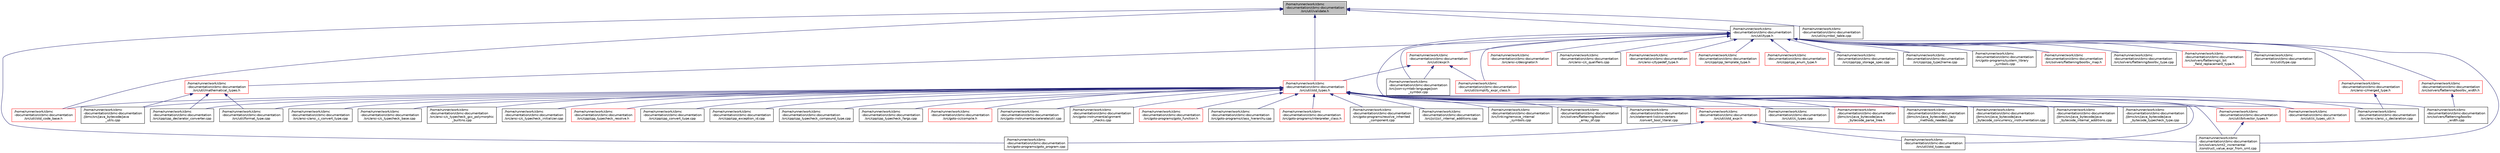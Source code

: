 digraph "/home/runner/work/cbmc-documentation/cbmc-documentation/src/util/validate.h"
{
 // LATEX_PDF_SIZE
  bgcolor="transparent";
  edge [fontname="Helvetica",fontsize="10",labelfontname="Helvetica",labelfontsize="10"];
  node [fontname="Helvetica",fontsize="10",shape=record];
  Node1 [label="/home/runner/work/cbmc\l-documentation/cbmc-documentation\l/src/util/validate.h",height=0.2,width=0.4,color="black", fillcolor="grey75", style="filled", fontcolor="black",tooltip=" "];
  Node1 -> Node2 [dir="back",color="midnightblue",fontsize="10",style="solid",fontname="Helvetica"];
  Node2 [label="/home/runner/work/cbmc\l-documentation/cbmc-documentation\l/src/goto-programs/goto_program.cpp",height=0.2,width=0.4,color="black",URL="$goto__program_8cpp.html",tooltip=" "];
  Node1 -> Node3 [dir="back",color="midnightblue",fontsize="10",style="solid",fontname="Helvetica"];
  Node3 [label="/home/runner/work/cbmc\l-documentation/cbmc-documentation\l/src/util/type.h",height=0.2,width=0.4,color="black",URL="$type_8h.html",tooltip=" "];
  Node3 -> Node4 [dir="back",color="midnightblue",fontsize="10",style="solid",fontname="Helvetica"];
  Node4 [label="/home/runner/work/cbmc\l-documentation/cbmc-documentation\l/src/ansi-c/merged_type.h",height=0.2,width=0.4,color="red",URL="$merged__type_8h.html",tooltip=" "];
  Node4 -> Node5 [dir="back",color="midnightblue",fontsize="10",style="solid",fontname="Helvetica"];
  Node5 [label="/home/runner/work/cbmc\l-documentation/cbmc-documentation\l/src/ansi-c/ansi_c_declaration.cpp",height=0.2,width=0.4,color="black",URL="$ansi__c__declaration_8cpp.html",tooltip=" "];
  Node3 -> Node10 [dir="back",color="midnightblue",fontsize="10",style="solid",fontname="Helvetica"];
  Node10 [label="/home/runner/work/cbmc\l-documentation/cbmc-documentation\l/src/ansi-c/designator.h",height=0.2,width=0.4,color="red",URL="$designator_8h.html",tooltip=" "];
  Node3 -> Node51 [dir="back",color="midnightblue",fontsize="10",style="solid",fontname="Helvetica"];
  Node51 [label="/home/runner/work/cbmc\l-documentation/cbmc-documentation\l/src/ansi-c/c_qualifiers.cpp",height=0.2,width=0.4,color="black",URL="$c__qualifiers_8cpp.html",tooltip=" "];
  Node3 -> Node52 [dir="back",color="midnightblue",fontsize="10",style="solid",fontname="Helvetica"];
  Node52 [label="/home/runner/work/cbmc\l-documentation/cbmc-documentation\l/src/ansi-c/typedef_type.h",height=0.2,width=0.4,color="red",URL="$typedef__type_8h.html",tooltip=" "];
  Node3 -> Node53 [dir="back",color="midnightblue",fontsize="10",style="solid",fontname="Helvetica"];
  Node53 [label="/home/runner/work/cbmc\l-documentation/cbmc-documentation\l/src/cpp/cpp_template_type.h",height=0.2,width=0.4,color="red",URL="$cpp__template__type_8h.html",tooltip=" "];
  Node3 -> Node71 [dir="back",color="midnightblue",fontsize="10",style="solid",fontname="Helvetica"];
  Node71 [label="/home/runner/work/cbmc\l-documentation/cbmc-documentation\l/src/cpp/cpp_enum_type.h",height=0.2,width=0.4,color="red",URL="$cpp__enum__type_8h.html",tooltip=" "];
  Node3 -> Node73 [dir="back",color="midnightblue",fontsize="10",style="solid",fontname="Helvetica"];
  Node73 [label="/home/runner/work/cbmc\l-documentation/cbmc-documentation\l/src/cpp/cpp_storage_spec.cpp",height=0.2,width=0.4,color="black",URL="$cpp__storage__spec_8cpp.html",tooltip=" "];
  Node3 -> Node74 [dir="back",color="midnightblue",fontsize="10",style="solid",fontname="Helvetica"];
  Node74 [label="/home/runner/work/cbmc\l-documentation/cbmc-documentation\l/src/cpp/cpp_type2name.cpp",height=0.2,width=0.4,color="black",URL="$cpp__type2name_8cpp.html",tooltip=" "];
  Node3 -> Node75 [dir="back",color="midnightblue",fontsize="10",style="solid",fontname="Helvetica"];
  Node75 [label="/home/runner/work/cbmc\l-documentation/cbmc-documentation\l/src/goto-programs/system_library\l_symbols.cpp",height=0.2,width=0.4,color="black",URL="$system__library__symbols_8cpp.html",tooltip=" "];
  Node3 -> Node76 [dir="back",color="midnightblue",fontsize="10",style="solid",fontname="Helvetica"];
  Node76 [label="/home/runner/work/cbmc\l-documentation/cbmc-documentation\l/src/json-symtab-language/json\l_symbol.cpp",height=0.2,width=0.4,color="black",URL="$json__symbol_8cpp.html",tooltip=" "];
  Node3 -> Node77 [dir="back",color="midnightblue",fontsize="10",style="solid",fontname="Helvetica"];
  Node77 [label="/home/runner/work/cbmc\l-documentation/cbmc-documentation\l/src/solvers/flattening/boolbv_width.h",height=0.2,width=0.4,color="red",URL="$boolbv__width_8h.html",tooltip=" "];
  Node77 -> Node158 [dir="back",color="midnightblue",fontsize="10",style="solid",fontname="Helvetica"];
  Node158 [label="/home/runner/work/cbmc\l-documentation/cbmc-documentation\l/src/solvers/flattening/boolbv\l_width.cpp",height=0.2,width=0.4,color="black",URL="$boolbv__width_8cpp.html",tooltip=" "];
  Node3 -> Node176 [dir="back",color="midnightblue",fontsize="10",style="solid",fontname="Helvetica"];
  Node176 [label="/home/runner/work/cbmc\l-documentation/cbmc-documentation\l/src/solvers/flattening/boolbv_map.h",height=0.2,width=0.4,color="red",URL="$boolbv__map_8h.html",tooltip=" "];
  Node3 -> Node178 [dir="back",color="midnightblue",fontsize="10",style="solid",fontname="Helvetica"];
  Node178 [label="/home/runner/work/cbmc\l-documentation/cbmc-documentation\l/src/solvers/flattening/boolbv_type.cpp",height=0.2,width=0.4,color="black",URL="$boolbv__type_8cpp.html",tooltip=" "];
  Node3 -> Node179 [dir="back",color="midnightblue",fontsize="10",style="solid",fontname="Helvetica"];
  Node179 [label="/home/runner/work/cbmc\l-documentation/cbmc-documentation\l/src/solvers/flattening/c_bit\l_field_replacement_type.h",height=0.2,width=0.4,color="red",URL="$c__bit__field__replacement__type_8h.html",tooltip=" "];
  Node3 -> Node181 [dir="back",color="midnightblue",fontsize="10",style="solid",fontname="Helvetica"];
  Node181 [label="/home/runner/work/cbmc\l-documentation/cbmc-documentation\l/src/solvers/smt2_incremental\l/construct_value_expr_from_smt.cpp",height=0.2,width=0.4,color="black",URL="$construct__value__expr__from__smt_8cpp.html",tooltip=" "];
  Node3 -> Node182 [dir="back",color="midnightblue",fontsize="10",style="solid",fontname="Helvetica"];
  Node182 [label="/home/runner/work/cbmc\l-documentation/cbmc-documentation\l/src/util/expr.h",height=0.2,width=0.4,color="red",URL="$expr_8h.html",tooltip=" "];
  Node182 -> Node76 [dir="back",color="midnightblue",fontsize="10",style="solid",fontname="Helvetica"];
  Node182 -> Node1037 [dir="back",color="midnightblue",fontsize="10",style="solid",fontname="Helvetica"];
  Node1037 [label="/home/runner/work/cbmc\l-documentation/cbmc-documentation\l/src/util/std_types.h",height=0.2,width=0.4,color="red",URL="$std__types_8h.html",tooltip=" "];
  Node1037 -> Node261 [dir="back",color="midnightblue",fontsize="10",style="solid",fontname="Helvetica"];
  Node261 [label="/home/runner/work/cbmc\l-documentation/cbmc-documentation\l/src/ansi-c/ansi_c_convert_type.cpp",height=0.2,width=0.4,color="black",URL="$ansi__c__convert__type_8cpp.html",tooltip=" "];
  Node1037 -> Node5 [dir="back",color="midnightblue",fontsize="10",style="solid",fontname="Helvetica"];
  Node1037 -> Node16 [dir="back",color="midnightblue",fontsize="10",style="solid",fontname="Helvetica"];
  Node16 [label="/home/runner/work/cbmc\l-documentation/cbmc-documentation\l/src/ansi-c/c_typecheck_base.cpp",height=0.2,width=0.4,color="black",URL="$c__typecheck__base_8cpp.html",tooltip=" "];
  Node1037 -> Node19 [dir="back",color="midnightblue",fontsize="10",style="solid",fontname="Helvetica"];
  Node19 [label="/home/runner/work/cbmc\l-documentation/cbmc-documentation\l/src/ansi-c/c_typecheck_gcc_polymorphic\l_builtins.cpp",height=0.2,width=0.4,color="black",URL="$c__typecheck__gcc__polymorphic__builtins_8cpp.html",tooltip=" "];
  Node1037 -> Node20 [dir="back",color="midnightblue",fontsize="10",style="solid",fontname="Helvetica"];
  Node20 [label="/home/runner/work/cbmc\l-documentation/cbmc-documentation\l/src/ansi-c/c_typecheck_initializer.cpp",height=0.2,width=0.4,color="black",URL="$c__typecheck__initializer_8cpp.html",tooltip=" "];
  Node1037 -> Node278 [dir="back",color="midnightblue",fontsize="10",style="solid",fontname="Helvetica"];
  Node278 [label="/home/runner/work/cbmc\l-documentation/cbmc-documentation\l/src/cpp/cpp_typecheck_resolve.h",height=0.2,width=0.4,color="red",URL="$cpp__typecheck__resolve_8h.html",tooltip=" "];
  Node1037 -> Node66 [dir="back",color="midnightblue",fontsize="10",style="solid",fontname="Helvetica"];
  Node66 [label="/home/runner/work/cbmc\l-documentation/cbmc-documentation\l/src/cpp/cpp_convert_type.cpp",height=0.2,width=0.4,color="black",URL="$cpp__convert__type_8cpp.html",tooltip=" "];
  Node1037 -> Node25 [dir="back",color="midnightblue",fontsize="10",style="solid",fontname="Helvetica"];
  Node25 [label="/home/runner/work/cbmc\l-documentation/cbmc-documentation\l/src/cpp/cpp_declarator_converter.cpp",height=0.2,width=0.4,color="black",URL="$cpp__declarator__converter_8cpp.html",tooltip=" "];
  Node1037 -> Node944 [dir="back",color="midnightblue",fontsize="10",style="solid",fontname="Helvetica"];
  Node944 [label="/home/runner/work/cbmc\l-documentation/cbmc-documentation\l/src/cpp/cpp_exception_id.cpp",height=0.2,width=0.4,color="black",URL="$cpp__exception__id_8cpp.html",tooltip=" "];
  Node1037 -> Node33 [dir="back",color="midnightblue",fontsize="10",style="solid",fontname="Helvetica"];
  Node33 [label="/home/runner/work/cbmc\l-documentation/cbmc-documentation\l/src/cpp/cpp_typecheck_compound_type.cpp",height=0.2,width=0.4,color="black",URL="$cpp__typecheck__compound__type_8cpp.html",tooltip=" "];
  Node1037 -> Node40 [dir="back",color="midnightblue",fontsize="10",style="solid",fontname="Helvetica"];
  Node40 [label="/home/runner/work/cbmc\l-documentation/cbmc-documentation\l/src/cpp/cpp_typecheck_fargs.cpp",height=0.2,width=0.4,color="black",URL="$cpp__typecheck__fargs_8cpp.html",tooltip=" "];
  Node1037 -> Node1038 [dir="back",color="midnightblue",fontsize="10",style="solid",fontname="Helvetica"];
  Node1038 [label="/home/runner/work/cbmc\l-documentation/cbmc-documentation\l/src/goto-cc/compile.h",height=0.2,width=0.4,color="red",URL="$compile_8h.html",tooltip=" "];
  Node1037 -> Node945 [dir="back",color="midnightblue",fontsize="10",style="solid",fontname="Helvetica"];
  Node945 [label="/home/runner/work/cbmc\l-documentation/cbmc-documentation\l/src/goto-instrument/accelerate/util.cpp",height=0.2,width=0.4,color="black",URL="$util_8cpp.html",tooltip=" "];
  Node1037 -> Node1046 [dir="back",color="midnightblue",fontsize="10",style="solid",fontname="Helvetica"];
  Node1046 [label="/home/runner/work/cbmc\l-documentation/cbmc-documentation\l/src/goto-instrument/alignment\l_checks.cpp",height=0.2,width=0.4,color="black",URL="$alignment__checks_8cpp.html",tooltip=" "];
  Node1037 -> Node636 [dir="back",color="midnightblue",fontsize="10",style="solid",fontname="Helvetica"];
  Node636 [label="/home/runner/work/cbmc\l-documentation/cbmc-documentation\l/src/goto-programs/goto_function.h",height=0.2,width=0.4,color="red",URL="$goto__function_8h.html",tooltip=" "];
  Node1037 -> Node1047 [dir="back",color="midnightblue",fontsize="10",style="solid",fontname="Helvetica"];
  Node1047 [label="/home/runner/work/cbmc\l-documentation/cbmc-documentation\l/src/goto-programs/class_hierarchy.cpp",height=0.2,width=0.4,color="black",URL="$class__hierarchy_8cpp.html",tooltip=" "];
  Node1037 -> Node740 [dir="back",color="midnightblue",fontsize="10",style="solid",fontname="Helvetica"];
  Node740 [label="/home/runner/work/cbmc\l-documentation/cbmc-documentation\l/src/goto-programs/interpreter_class.h",height=0.2,width=0.4,color="red",URL="$interpreter__class_8h.html",tooltip=" "];
  Node1037 -> Node1048 [dir="back",color="midnightblue",fontsize="10",style="solid",fontname="Helvetica"];
  Node1048 [label="/home/runner/work/cbmc\l-documentation/cbmc-documentation\l/src/goto-programs/resolve_inherited\l_component.cpp",height=0.2,width=0.4,color="black",URL="$resolve__inherited__component_8cpp.html",tooltip=" "];
  Node1037 -> Node729 [dir="back",color="midnightblue",fontsize="10",style="solid",fontname="Helvetica"];
  Node729 [label="/home/runner/work/cbmc\l-documentation/cbmc-documentation\l/src/jsil/jsil_internal_additions.cpp",height=0.2,width=0.4,color="black",URL="$jsil__internal__additions_8cpp.html",tooltip=" "];
  Node1037 -> Node730 [dir="back",color="midnightblue",fontsize="10",style="solid",fontname="Helvetica"];
  Node730 [label="/home/runner/work/cbmc\l-documentation/cbmc-documentation\l/src/linking/remove_internal\l_symbols.cpp",height=0.2,width=0.4,color="black",URL="$remove__internal__symbols_8cpp.html",tooltip=" "];
  Node1037 -> Node83 [dir="back",color="midnightblue",fontsize="10",style="solid",fontname="Helvetica"];
  Node83 [label="/home/runner/work/cbmc\l-documentation/cbmc-documentation\l/src/solvers/flattening/boolbv\l_array_of.cpp",height=0.2,width=0.4,color="black",URL="$boolbv__array__of_8cpp.html",tooltip=" "];
  Node1037 -> Node158 [dir="back",color="midnightblue",fontsize="10",style="solid",fontname="Helvetica"];
  Node1037 -> Node181 [dir="back",color="midnightblue",fontsize="10",style="solid",fontname="Helvetica"];
  Node1037 -> Node880 [dir="back",color="midnightblue",fontsize="10",style="solid",fontname="Helvetica"];
  Node880 [label="/home/runner/work/cbmc\l-documentation/cbmc-documentation\l/src/statement-list/converters\l/convert_bool_literal.cpp",height=0.2,width=0.4,color="black",URL="$convert__bool__literal_8cpp.html",tooltip=" "];
  Node1037 -> Node378 [dir="back",color="midnightblue",fontsize="10",style="solid",fontname="Helvetica"];
  Node378 [label="/home/runner/work/cbmc\l-documentation/cbmc-documentation\l/src/util/std_expr.h",height=0.2,width=0.4,color="red",URL="$std__expr_8h.html",tooltip=" "];
  Node378 -> Node2 [dir="back",color="midnightblue",fontsize="10",style="solid",fontname="Helvetica"];
  Node378 -> Node181 [dir="back",color="midnightblue",fontsize="10",style="solid",fontname="Helvetica"];
  Node378 -> Node953 [dir="back",color="midnightblue",fontsize="10",style="solid",fontname="Helvetica"];
  Node953 [label="/home/runner/work/cbmc\l-documentation/cbmc-documentation\l/src/util/std_types.cpp",height=0.2,width=0.4,color="black",URL="$std__types_8cpp.html",tooltip=" "];
  Node1037 -> Node1049 [dir="back",color="midnightblue",fontsize="10",style="solid",fontname="Helvetica"];
  Node1049 [label="/home/runner/work/cbmc\l-documentation/cbmc-documentation\l/src/util/bitvector_types.h",height=0.2,width=0.4,color="red",URL="$bitvector__types_8h.html",tooltip=" "];
  Node1049 -> Node181 [dir="back",color="midnightblue",fontsize="10",style="solid",fontname="Helvetica"];
  Node1037 -> Node949 [dir="back",color="midnightblue",fontsize="10",style="solid",fontname="Helvetica"];
  Node949 [label="/home/runner/work/cbmc\l-documentation/cbmc-documentation\l/src/util/c_types.cpp",height=0.2,width=0.4,color="black",URL="$c__types_8cpp.html",tooltip=" "];
  Node1037 -> Node904 [dir="back",color="midnightblue",fontsize="10",style="solid",fontname="Helvetica"];
  Node904 [label="/home/runner/work/cbmc\l-documentation/cbmc-documentation\l/src/util/c_types_util.h",height=0.2,width=0.4,color="red",URL="$c__types__util_8h.html",tooltip=" "];
  Node1037 -> Node1054 [dir="back",color="midnightblue",fontsize="10",style="solid",fontname="Helvetica"];
  Node1054 [label="/home/runner/work/cbmc\l-documentation/cbmc-documentation\l/src/util/std_code_base.h",height=0.2,width=0.4,color="red",URL="$std__code__base_8h.html",tooltip=" "];
  Node1037 -> Node951 [dir="back",color="midnightblue",fontsize="10",style="solid",fontname="Helvetica"];
  Node951 [label="/home/runner/work/cbmc\l-documentation/cbmc-documentation\l/src/util/format_type.cpp",height=0.2,width=0.4,color="black",URL="$format__type_8cpp.html",tooltip=" "];
  Node1037 -> Node953 [dir="back",color="midnightblue",fontsize="10",style="solid",fontname="Helvetica"];
  Node1037 -> Node956 [dir="back",color="midnightblue",fontsize="10",style="solid",fontname="Helvetica"];
  Node956 [label="/home/runner/work/cbmc\l-documentation/cbmc-documentation\l/jbmc/src/java_bytecode/java\l_bytecode_parse_tree.h",height=0.2,width=0.4,color="red",URL="$java__bytecode__parse__tree_8h.html",tooltip=" "];
  Node1037 -> Node459 [dir="back",color="midnightblue",fontsize="10",style="solid",fontname="Helvetica"];
  Node459 [label="/home/runner/work/cbmc\l-documentation/cbmc-documentation\l/jbmc/src/java_bytecode/ci_lazy\l_methods_needed.cpp",height=0.2,width=0.4,color="black",URL="$ci__lazy__methods__needed_8cpp.html",tooltip=" "];
  Node1037 -> Node466 [dir="back",color="midnightblue",fontsize="10",style="solid",fontname="Helvetica"];
  Node466 [label="/home/runner/work/cbmc\l-documentation/cbmc-documentation\l/jbmc/src/java_bytecode/java\l_bytecode_concurrency_instrumentation.cpp",height=0.2,width=0.4,color="black",URL="$java__bytecode__concurrency__instrumentation_8cpp.html",tooltip=" "];
  Node1037 -> Node732 [dir="back",color="midnightblue",fontsize="10",style="solid",fontname="Helvetica"];
  Node732 [label="/home/runner/work/cbmc\l-documentation/cbmc-documentation\l/jbmc/src/java_bytecode/java\l_bytecode_internal_additions.cpp",height=0.2,width=0.4,color="black",URL="$java__bytecode__internal__additions_8cpp.html",tooltip=" "];
  Node1037 -> Node967 [dir="back",color="midnightblue",fontsize="10",style="solid",fontname="Helvetica"];
  Node967 [label="/home/runner/work/cbmc\l-documentation/cbmc-documentation\l/jbmc/src/java_bytecode/java\l_bytecode_typecheck_type.cpp",height=0.2,width=0.4,color="black",URL="$java__bytecode__typecheck__type_8cpp.html",tooltip=" "];
  Node1037 -> Node828 [dir="back",color="midnightblue",fontsize="10",style="solid",fontname="Helvetica"];
  Node828 [label="/home/runner/work/cbmc\l-documentation/cbmc-documentation\l/jbmc/src/java_bytecode/java\l_utils.cpp",height=0.2,width=0.4,color="black",URL="$java__utils_8cpp.html",tooltip=" "];
  Node182 -> Node1104 [dir="back",color="midnightblue",fontsize="10",style="solid",fontname="Helvetica"];
  Node1104 [label="/home/runner/work/cbmc\l-documentation/cbmc-documentation\l/src/util/simplify_expr_class.h",height=0.2,width=0.4,color="red",URL="$simplify__expr__class_8h.html",tooltip=" "];
  Node3 -> Node1055 [dir="back",color="midnightblue",fontsize="10",style="solid",fontname="Helvetica"];
  Node1055 [label="/home/runner/work/cbmc\l-documentation/cbmc-documentation\l/src/util/mathematical_types.h",height=0.2,width=0.4,color="red",URL="$mathematical__types_8h.html",tooltip=" "];
  Node1055 -> Node25 [dir="back",color="midnightblue",fontsize="10",style="solid",fontname="Helvetica"];
  Node1055 -> Node951 [dir="back",color="midnightblue",fontsize="10",style="solid",fontname="Helvetica"];
  Node1055 -> Node828 [dir="back",color="midnightblue",fontsize="10",style="solid",fontname="Helvetica"];
  Node3 -> Node904 [dir="back",color="midnightblue",fontsize="10",style="solid",fontname="Helvetica"];
  Node3 -> Node1104 [dir="back",color="midnightblue",fontsize="10",style="solid",fontname="Helvetica"];
  Node3 -> Node1105 [dir="back",color="midnightblue",fontsize="10",style="solid",fontname="Helvetica"];
  Node1105 [label="/home/runner/work/cbmc\l-documentation/cbmc-documentation\l/src/util/type.cpp",height=0.2,width=0.4,color="black",URL="$type_8cpp.html",tooltip=" "];
  Node1 -> Node1037 [dir="back",color="midnightblue",fontsize="10",style="solid",fontname="Helvetica"];
  Node1 -> Node1054 [dir="back",color="midnightblue",fontsize="10",style="solid",fontname="Helvetica"];
  Node1 -> Node1070 [dir="back",color="midnightblue",fontsize="10",style="solid",fontname="Helvetica"];
  Node1070 [label="/home/runner/work/cbmc\l-documentation/cbmc-documentation\l/src/util/symbol_table.cpp",height=0.2,width=0.4,color="black",URL="$symbol__table_8cpp.html",tooltip=" "];
}
